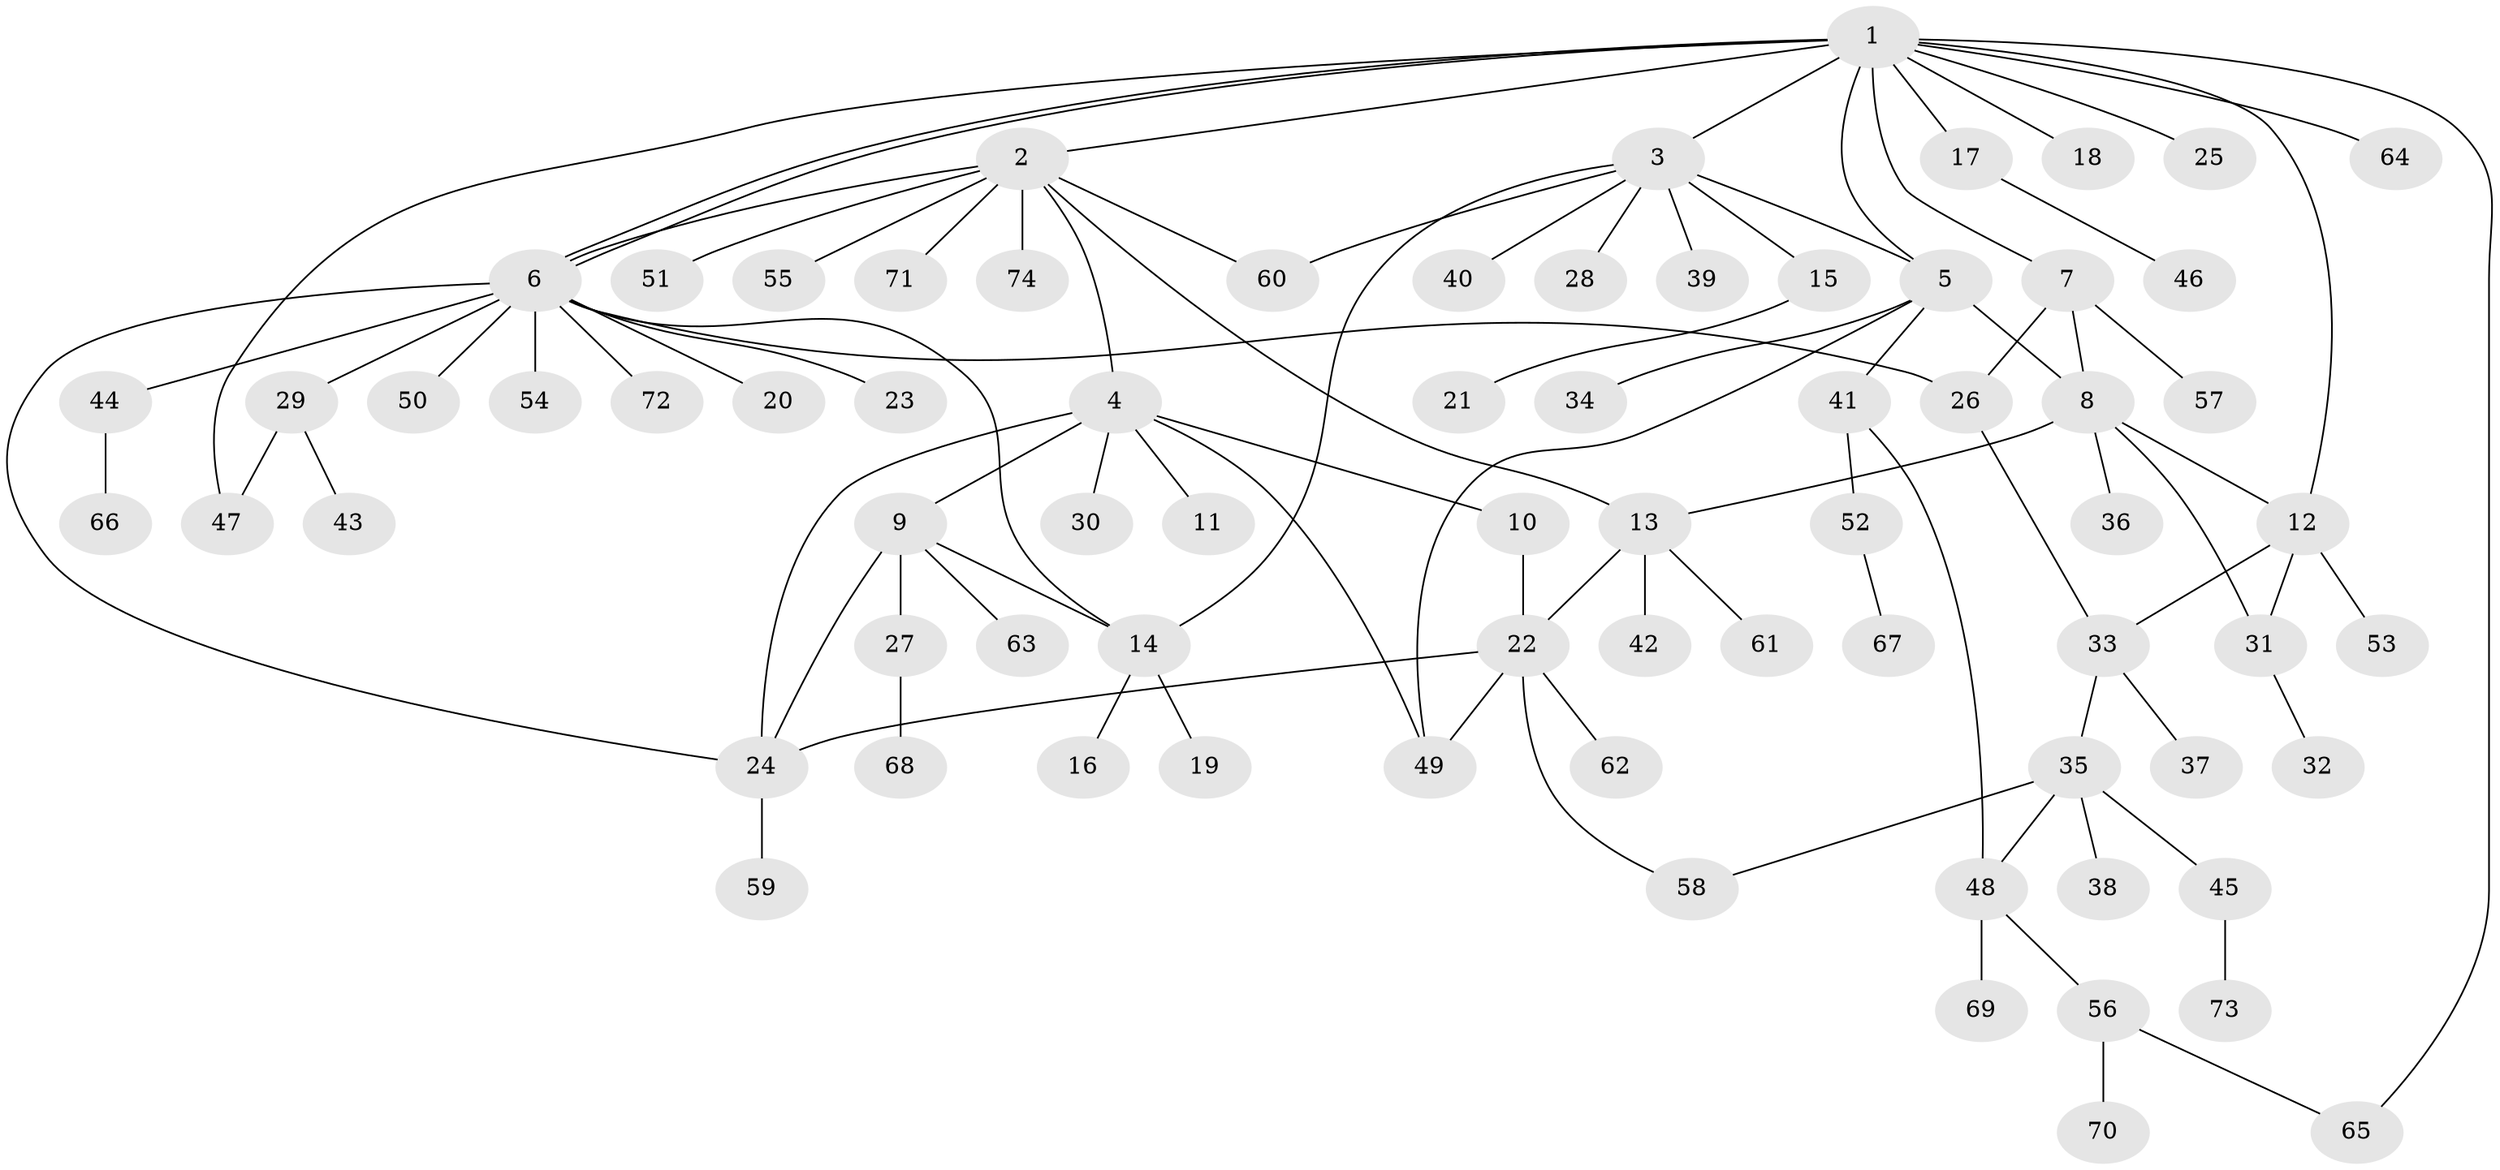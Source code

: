 // coarse degree distribution, {12: 0.01818181818181818, 8: 0.01818181818181818, 11: 0.01818181818181818, 7: 0.03636363636363636, 13: 0.01818181818181818, 3: 0.03636363636363636, 5: 0.07272727272727272, 4: 0.05454545454545454, 1: 0.5636363636363636, 9: 0.01818181818181818, 2: 0.14545454545454545}
// Generated by graph-tools (version 1.1) at 2025/51/02/27/25 19:51:55]
// undirected, 74 vertices, 95 edges
graph export_dot {
graph [start="1"]
  node [color=gray90,style=filled];
  1;
  2;
  3;
  4;
  5;
  6;
  7;
  8;
  9;
  10;
  11;
  12;
  13;
  14;
  15;
  16;
  17;
  18;
  19;
  20;
  21;
  22;
  23;
  24;
  25;
  26;
  27;
  28;
  29;
  30;
  31;
  32;
  33;
  34;
  35;
  36;
  37;
  38;
  39;
  40;
  41;
  42;
  43;
  44;
  45;
  46;
  47;
  48;
  49;
  50;
  51;
  52;
  53;
  54;
  55;
  56;
  57;
  58;
  59;
  60;
  61;
  62;
  63;
  64;
  65;
  66;
  67;
  68;
  69;
  70;
  71;
  72;
  73;
  74;
  1 -- 2;
  1 -- 3;
  1 -- 5;
  1 -- 6;
  1 -- 6;
  1 -- 7;
  1 -- 12;
  1 -- 17;
  1 -- 18;
  1 -- 25;
  1 -- 47;
  1 -- 64;
  1 -- 65;
  2 -- 4;
  2 -- 6;
  2 -- 13;
  2 -- 51;
  2 -- 55;
  2 -- 60;
  2 -- 71;
  2 -- 74;
  3 -- 5;
  3 -- 14;
  3 -- 15;
  3 -- 28;
  3 -- 39;
  3 -- 40;
  3 -- 60;
  4 -- 9;
  4 -- 10;
  4 -- 11;
  4 -- 24;
  4 -- 30;
  4 -- 49;
  5 -- 8;
  5 -- 34;
  5 -- 41;
  5 -- 49;
  6 -- 14;
  6 -- 20;
  6 -- 23;
  6 -- 24;
  6 -- 26;
  6 -- 29;
  6 -- 44;
  6 -- 50;
  6 -- 54;
  6 -- 72;
  7 -- 8;
  7 -- 26;
  7 -- 57;
  8 -- 12;
  8 -- 13;
  8 -- 31;
  8 -- 36;
  9 -- 14;
  9 -- 24;
  9 -- 27;
  9 -- 63;
  10 -- 22;
  12 -- 31;
  12 -- 33;
  12 -- 53;
  13 -- 22;
  13 -- 42;
  13 -- 61;
  14 -- 16;
  14 -- 19;
  15 -- 21;
  17 -- 46;
  22 -- 24;
  22 -- 49;
  22 -- 58;
  22 -- 62;
  24 -- 59;
  26 -- 33;
  27 -- 68;
  29 -- 43;
  29 -- 47;
  31 -- 32;
  33 -- 35;
  33 -- 37;
  35 -- 38;
  35 -- 45;
  35 -- 48;
  35 -- 58;
  41 -- 48;
  41 -- 52;
  44 -- 66;
  45 -- 73;
  48 -- 56;
  48 -- 69;
  52 -- 67;
  56 -- 65;
  56 -- 70;
}
